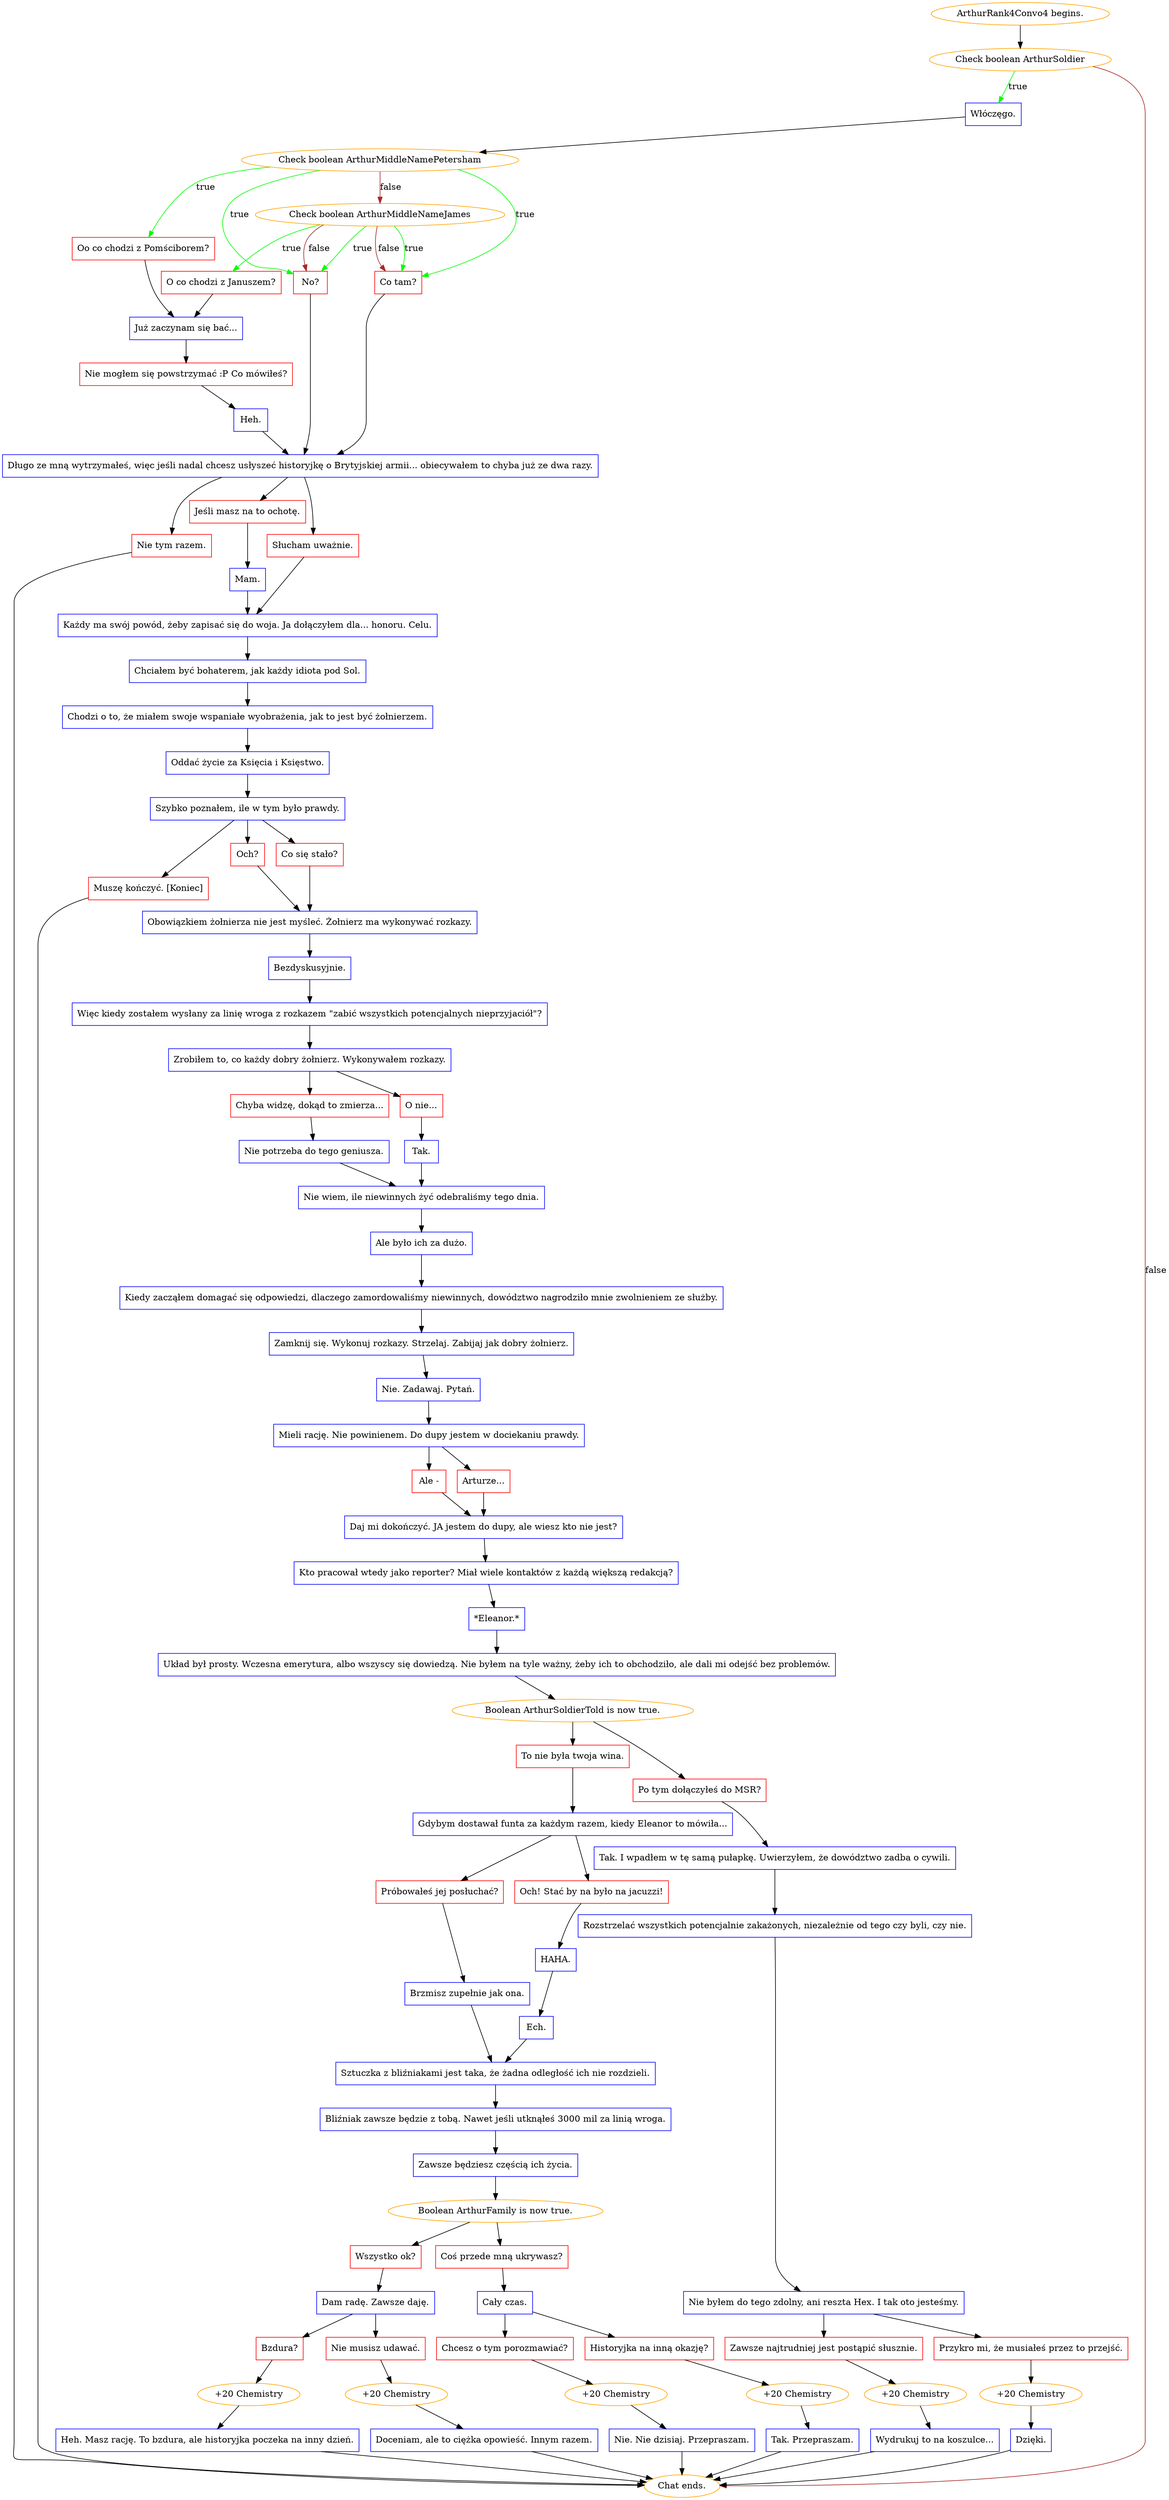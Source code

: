 digraph {
	"ArthurRank4Convo4 begins." [color=orange];
		"ArthurRank4Convo4 begins." -> j1651121292;
	j1651121292 [label="Check boolean ArthurSoldier",color=orange];
		j1651121292 -> j3745165725 [label=true,color=green];
		j1651121292 -> "Chat ends." [label=false,color=brown];
	j3745165725 [label="Włóczęgo.",shape=box,color=blue];
		j3745165725 -> j2062515714;
	"Chat ends." [color=orange];
	j2062515714 [label="Check boolean ArthurMiddleNamePetersham",color=orange];
		j2062515714 -> j1535299699 [label=true,color=green];
		j2062515714 -> j406758070 [label=true,color=green];
		j2062515714 -> j2074778275 [label=true,color=green];
		j2062515714 -> j2878711458 [label=false,color=brown];
	j1535299699 [label="Oo co chodzi z Pomściborem?",shape=box,color=red];
		j1535299699 -> j3325299384;
	j406758070 [label="No?",shape=box,color=red];
		j406758070 -> j1678321207;
	j2074778275 [label="Co tam?",shape=box,color=red];
		j2074778275 -> j1678321207;
	j2878711458 [label="Check boolean ArthurMiddleNameJames",color=orange];
		j2878711458 -> j3130448956 [label=true,color=green];
		j2878711458 -> j406758070 [label=true,color=green];
		j2878711458 -> j2074778275 [label=true,color=green];
		j2878711458 -> j406758070 [label=false,color=brown];
		j2878711458 -> j2074778275 [label=false,color=brown];
	j3325299384 [label="Już zaczynam się bać...",shape=box,color=blue];
		j3325299384 -> j3313142610;
	j1678321207 [label="Długo ze mną wytrzymałeś, więc jeśli nadal chcesz usłyszeć historyjkę o Brytyjskiej armii... obiecywałem to chyba już ze dwa razy.",shape=box,color=blue];
		j1678321207 -> j3096451641;
		j1678321207 -> j3116983684;
		j1678321207 -> j3749771779;
	j3130448956 [label="O co chodzi z Januszem?",shape=box,color=red];
		j3130448956 -> j3325299384;
	j3313142610 [label="Nie mogłem się powstrzymać :P Co mówiłeś?",shape=box,color=red];
		j3313142610 -> j57025357;
	j3096451641 [label="Jeśli masz na to ochotę.",shape=box,color=red];
		j3096451641 -> j3529418827;
	j3116983684 [label="Słucham uważnie.",shape=box,color=red];
		j3116983684 -> j1910695980;
	j3749771779 [label="Nie tym razem.",shape=box,color=red];
		j3749771779 -> "Chat ends.";
	j57025357 [label="Heh.",shape=box,color=blue];
		j57025357 -> j1678321207;
	j3529418827 [label="Mam.",shape=box,color=blue];
		j3529418827 -> j1910695980;
	j1910695980 [label="Każdy ma swój powód, żeby zapisać się do woja. Ja dołączyłem dla... honoru. Celu.",shape=box,color=blue];
		j1910695980 -> j1631506108;
	j1631506108 [label="Chciałem być bohaterem, jak każdy idiota pod Sol.",shape=box,color=blue];
		j1631506108 -> j3244680901;
	j3244680901 [label="Chodzi o to, że miałem swoje wspaniałe wyobrażenia, jak to jest być żołnierzem.",shape=box,color=blue];
		j3244680901 -> j1352336924;
	j1352336924 [label="Oddać życie za Księcia i Księstwo.",shape=box,color=blue];
		j1352336924 -> j2561970136;
	j2561970136 [label="Szybko poznałem, ile w tym było prawdy.",shape=box,color=blue];
		j2561970136 -> j1391703704;
		j2561970136 -> j3293859026;
		j2561970136 -> j279982062;
	j1391703704 [label="Co się stało?",shape=box,color=red];
		j1391703704 -> j1752296738;
	j3293859026 [label="Och?",shape=box,color=red];
		j3293859026 -> j1752296738;
	j279982062 [label="Muszę kończyć. [Koniec]",shape=box,color=red];
		j279982062 -> "Chat ends.";
	j1752296738 [label="Obowiązkiem żołnierza nie jest myśleć. Żołnierz ma wykonywać rozkazy.",shape=box,color=blue];
		j1752296738 -> j2707725141;
	j2707725141 [label="Bezdyskusyjnie.",shape=box,color=blue];
		j2707725141 -> j474452307;
	j474452307 [label="Więc kiedy zostałem wysłany za linię wroga z rozkazem \"zabić wszystkich potencjalnych nieprzyjaciół\"?",shape=box,color=blue];
		j474452307 -> j234462949;
	j234462949 [label="Zrobiłem to, co każdy dobry żołnierz. Wykonywałem rozkazy.",shape=box,color=blue];
		j234462949 -> j567635254;
		j234462949 -> j2250959453;
	j567635254 [label="Chyba widzę, dokąd to zmierza...",shape=box,color=red];
		j567635254 -> j3645744587;
	j2250959453 [label="O nie...",shape=box,color=red];
		j2250959453 -> j1030549644;
	j3645744587 [label="Nie potrzeba do tego geniusza.",shape=box,color=blue];
		j3645744587 -> j1185390789;
	j1030549644 [label="Tak.",shape=box,color=blue];
		j1030549644 -> j1185390789;
	j1185390789 [label="Nie wiem, ile niewinnych żyć odebraliśmy tego dnia.",shape=box,color=blue];
		j1185390789 -> j2707395796;
	j2707395796 [label="Ale było ich za dużo.",shape=box,color=blue];
		j2707395796 -> j1902546718;
	j1902546718 [label="Kiedy zacząłem domagać się odpowiedzi, dlaczego zamordowaliśmy niewinnych, dowództwo nagrodziło mnie zwolnieniem ze służby.",shape=box,color=blue];
		j1902546718 -> j706317595;
	j706317595 [label="Zamknij się. Wykonuj rozkazy. Strzelaj. Zabijaj jak dobry żołnierz.",shape=box,color=blue];
		j706317595 -> j68678568;
	j68678568 [label="Nie. Zadawaj. Pytań.",shape=box,color=blue];
		j68678568 -> j1360185725;
	j1360185725 [label="Mieli rację. Nie powinienem. Do dupy jestem w dociekaniu prawdy.",shape=box,color=blue];
		j1360185725 -> j881933905;
		j1360185725 -> j152330855;
	j881933905 [label="Ale -",shape=box,color=red];
		j881933905 -> j3885648636;
	j152330855 [label="Arturze...",shape=box,color=red];
		j152330855 -> j3885648636;
	j3885648636 [label="Daj mi dokończyć. JA jestem do dupy, ale wiesz kto nie jest?",shape=box,color=blue];
		j3885648636 -> j1932850296;
	j1932850296 [label="Kto pracował wtedy jako reporter? Miał wiele kontaktów z każdą większą redakcją?",shape=box,color=blue];
		j1932850296 -> j4133878270;
	j4133878270 [label="*Eleanor.*",shape=box,color=blue];
		j4133878270 -> j2040089548;
	j2040089548 [label="Układ był prosty. Wczesna emerytura, albo wszyscy się dowiedzą. Nie byłem na tyle ważny, żeby ich to obchodziło, ale dali mi odejść bez problemów.",shape=box,color=blue];
		j2040089548 -> j1539124429;
	j1539124429 [label="Boolean ArthurSoldierTold is now true.",color=orange];
		j1539124429 -> j2844133921;
		j1539124429 -> j2502853547;
	j2844133921 [label="Po tym dołączyłeś do MSR?",shape=box,color=red];
		j2844133921 -> j3765970207;
	j2502853547 [label="To nie była twoja wina.",shape=box,color=red];
		j2502853547 -> j2468580385;
	j3765970207 [label="Tak. I wpadłem w tę samą pułapkę. Uwierzyłem, że dowództwo zadba o cywili.",shape=box,color=blue];
		j3765970207 -> j2494014693;
	j2468580385 [label="Gdybym dostawał funta za każdym razem, kiedy Eleanor to mówiła...",shape=box,color=blue];
		j2468580385 -> j813434723;
		j2468580385 -> j3721342769;
	j2494014693 [label="Rozstrzelać wszystkich potencjalnie zakażonych, niezależnie od tego czy byli, czy nie.",shape=box,color=blue];
		j2494014693 -> j782775293;
	j813434723 [label="Próbowałeś jej posłuchać?",shape=box,color=red];
		j813434723 -> j197251601;
	j3721342769 [label="Och! Stać by na było na jacuzzi!",shape=box,color=red];
		j3721342769 -> j1226214866;
	j782775293 [label="Nie byłem do tego zdolny, ani reszta Hex. I tak oto jesteśmy.",shape=box,color=blue];
		j782775293 -> j1799891025;
		j782775293 -> j880405274;
	j197251601 [label="Brzmisz zupełnie jak ona.",shape=box,color=blue];
		j197251601 -> j3147770489;
	j1226214866 [label="HAHA.",shape=box,color=blue];
		j1226214866 -> j4067824277;
	j1799891025 [label="Przykro mi, że musiałeś przez to przejść.",shape=box,color=red];
		j1799891025 -> j3879712766;
	j880405274 [label="Zawsze najtrudniej jest postąpić słusznie.",shape=box,color=red];
		j880405274 -> j4056294235;
	j3147770489 [label="Sztuczka z bliźniakami jest taka, że żadna odległość ich nie rozdzieli.",shape=box,color=blue];
		j3147770489 -> j2038912870;
	j4067824277 [label="Ech.",shape=box,color=blue];
		j4067824277 -> j3147770489;
	j3879712766 [label="+20 Chemistry",color=orange];
		j3879712766 -> j3672366173;
	j4056294235 [label="+20 Chemistry",color=orange];
		j4056294235 -> j4285893669;
	j2038912870 [label="Bliźniak zawsze będzie z tobą. Nawet jeśli utknąłeś 3000 mil za linią wroga.",shape=box,color=blue];
		j2038912870 -> j2621540881;
	j3672366173 [label="Dzięki.",shape=box,color=blue];
		j3672366173 -> "Chat ends.";
	j4285893669 [label="Wydrukuj to na koszulce...",shape=box,color=blue];
		j4285893669 -> "Chat ends.";
	j2621540881 [label="Zawsze będziesz częścią ich życia.",shape=box,color=blue];
		j2621540881 -> j730258552;
	j730258552 [label="Boolean ArthurFamily is now true.",color=orange];
		j730258552 -> j3626255215;
		j730258552 -> j2005772458;
	j3626255215 [label="Wszystko ok?",shape=box,color=red];
		j3626255215 -> j2453717120;
	j2005772458 [label="Coś przede mną ukrywasz?",shape=box,color=red];
		j2005772458 -> j2630093135;
	j2453717120 [label="Dam radę. Zawsze daję.",shape=box,color=blue];
		j2453717120 -> j523743365;
		j2453717120 -> j3208164607;
	j2630093135 [label="Cały czas.",shape=box,color=blue];
		j2630093135 -> j1989136807;
		j2630093135 -> j2178457183;
	j523743365 [label="Nie musisz udawać.",shape=box,color=red];
		j523743365 -> j1656179184;
	j3208164607 [label="Bzdura?",shape=box,color=red];
		j3208164607 -> j207563430;
	j1989136807 [label="Historyjka na inną okazję?",shape=box,color=red];
		j1989136807 -> j4229555216;
	j2178457183 [label="Chcesz o tym porozmawiać?",shape=box,color=red];
		j2178457183 -> j2464548751;
	j1656179184 [label="+20 Chemistry",color=orange];
		j1656179184 -> j2856195660;
	j207563430 [label="+20 Chemistry",color=orange];
		j207563430 -> j2330254626;
	j4229555216 [label="+20 Chemistry",color=orange];
		j4229555216 -> j3033166055;
	j2464548751 [label="+20 Chemistry",color=orange];
		j2464548751 -> j625012059;
	j2856195660 [label="Doceniam, ale to ciężka opowieść. Innym razem.",shape=box,color=blue];
		j2856195660 -> "Chat ends.";
	j2330254626 [label="Heh. Masz rację. To bzdura, ale historyjka poczeka na inny dzień.",shape=box,color=blue];
		j2330254626 -> "Chat ends.";
	j3033166055 [label="Tak. Przepraszam.",shape=box,color=blue];
		j3033166055 -> "Chat ends.";
	j625012059 [label="Nie. Nie dzisiaj. Przepraszam.",shape=box,color=blue];
		j625012059 -> "Chat ends.";
}